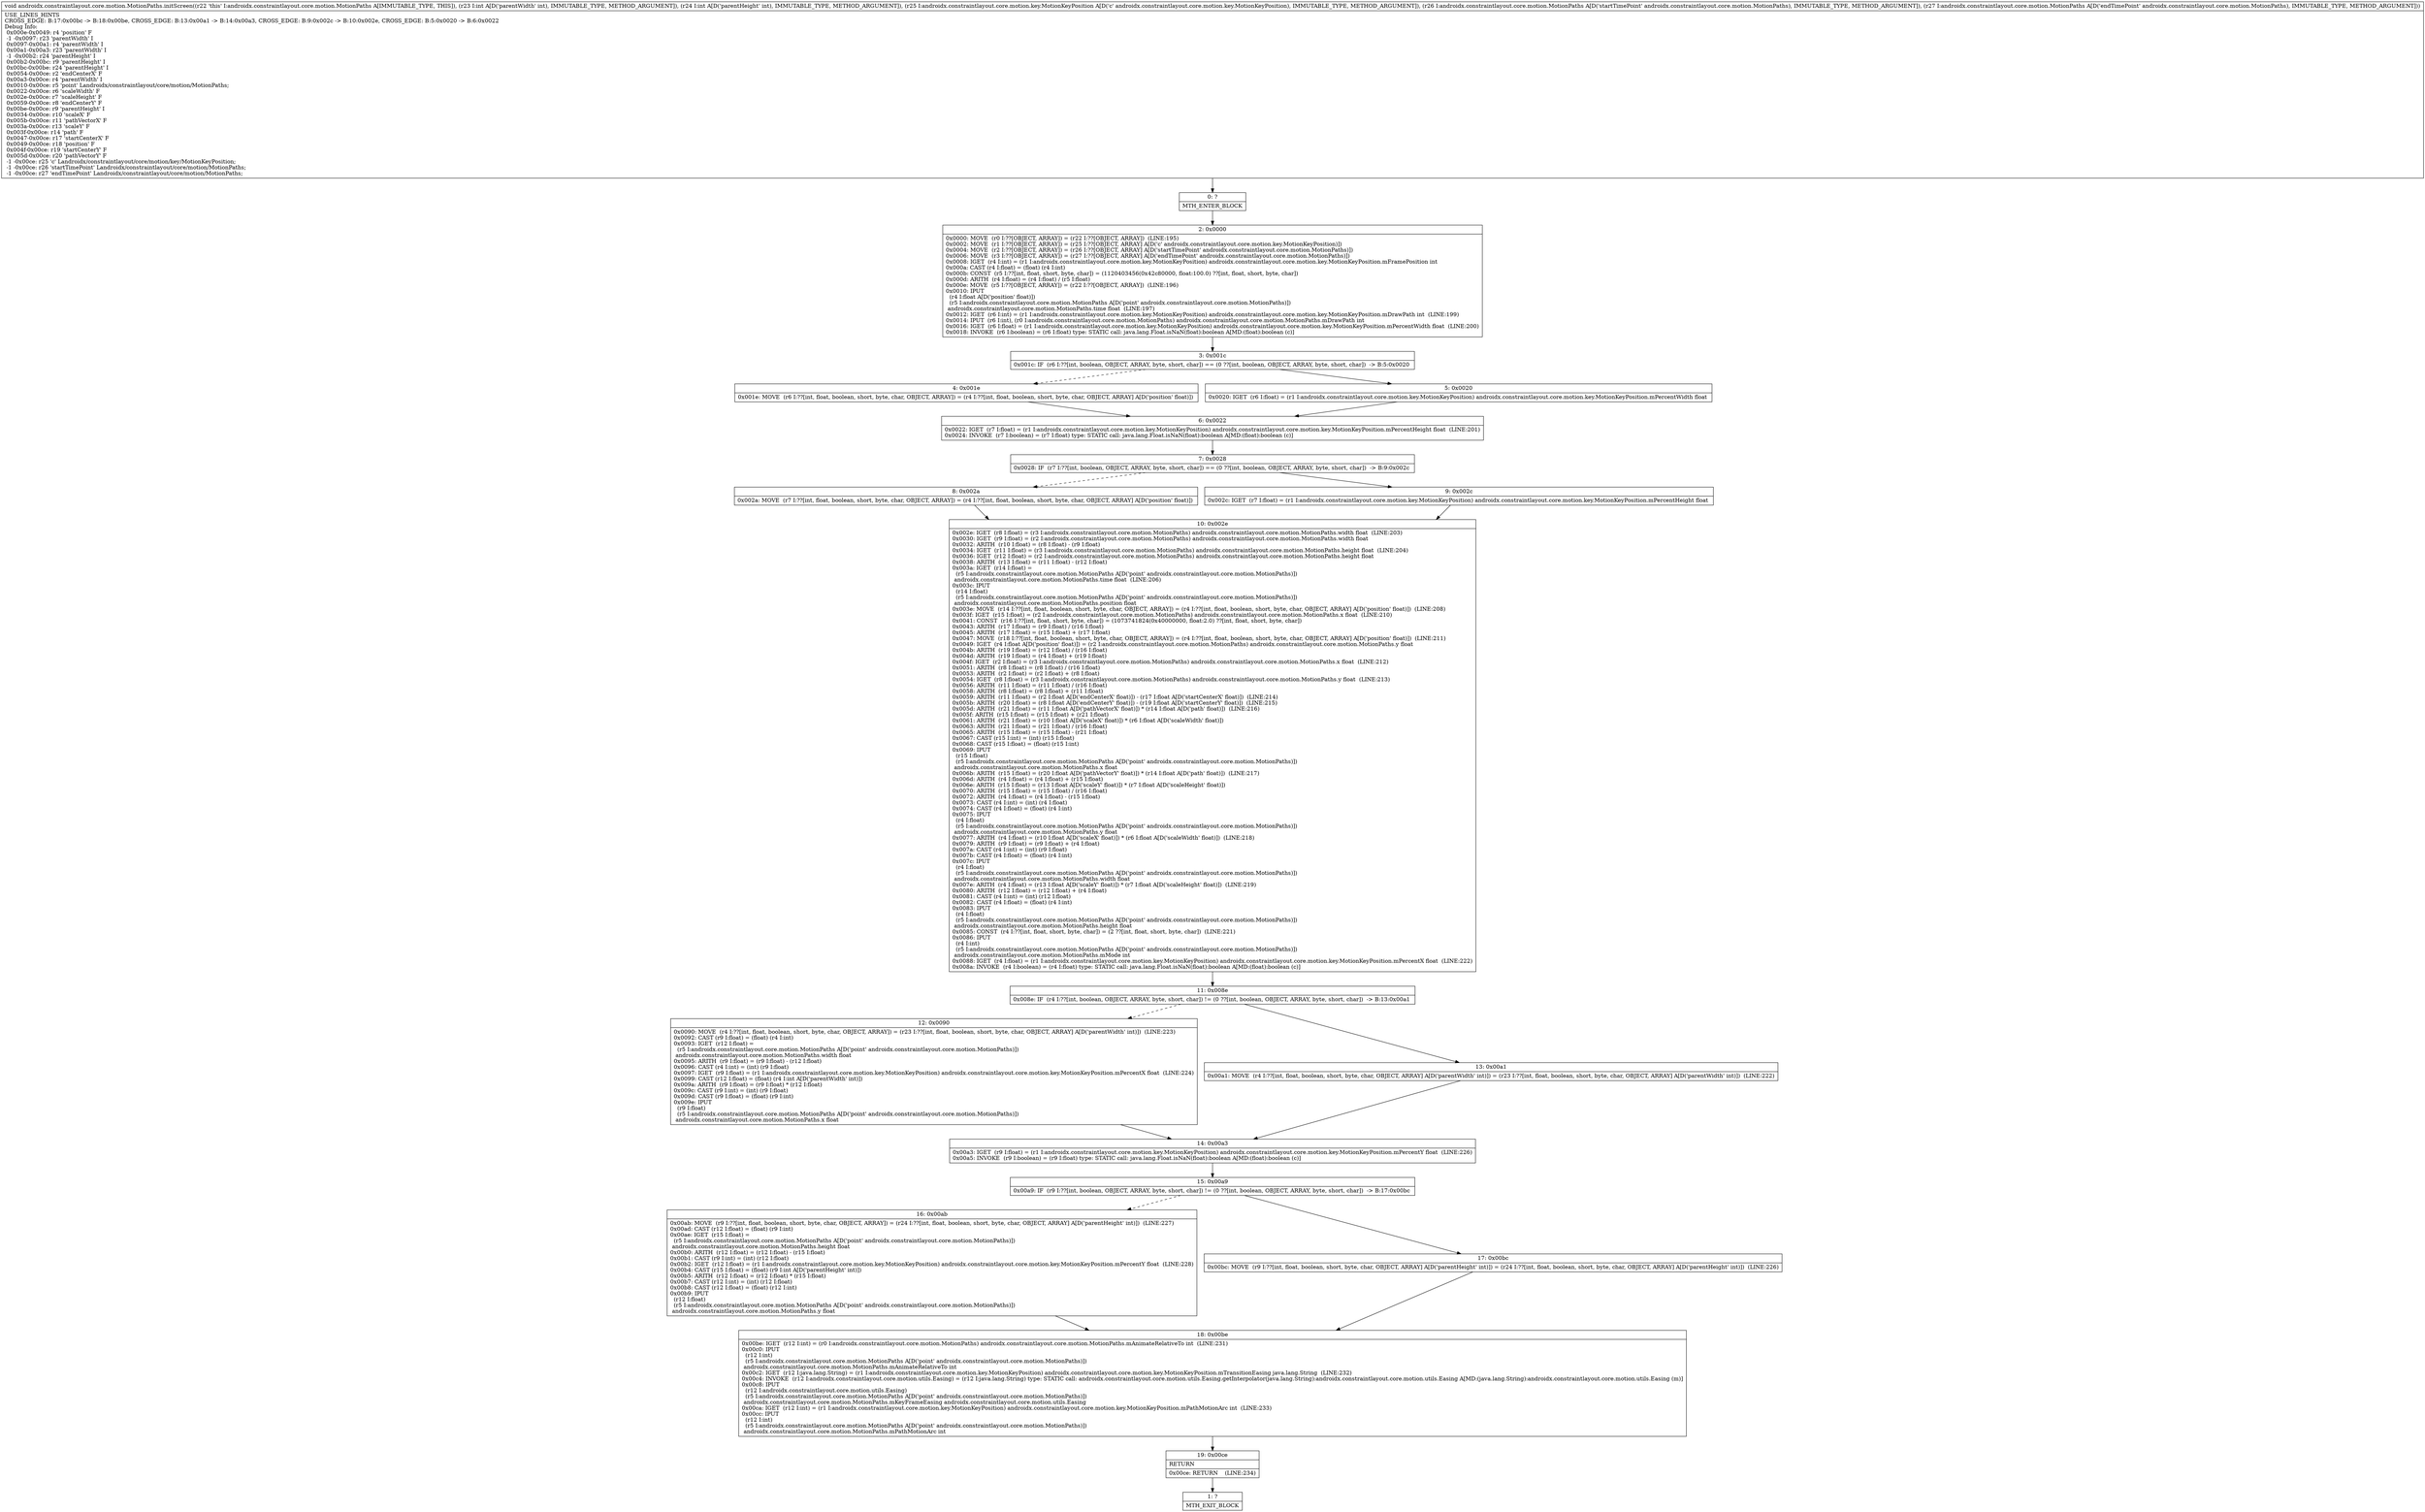 digraph "CFG forandroidx.constraintlayout.core.motion.MotionPaths.initScreen(IILandroidx\/constraintlayout\/core\/motion\/key\/MotionKeyPosition;Landroidx\/constraintlayout\/core\/motion\/MotionPaths;Landroidx\/constraintlayout\/core\/motion\/MotionPaths;)V" {
Node_0 [shape=record,label="{0\:\ ?|MTH_ENTER_BLOCK\l}"];
Node_2 [shape=record,label="{2\:\ 0x0000|0x0000: MOVE  (r0 I:??[OBJECT, ARRAY]) = (r22 I:??[OBJECT, ARRAY])  (LINE:195)\l0x0002: MOVE  (r1 I:??[OBJECT, ARRAY]) = (r25 I:??[OBJECT, ARRAY] A[D('c' androidx.constraintlayout.core.motion.key.MotionKeyPosition)]) \l0x0004: MOVE  (r2 I:??[OBJECT, ARRAY]) = (r26 I:??[OBJECT, ARRAY] A[D('startTimePoint' androidx.constraintlayout.core.motion.MotionPaths)]) \l0x0006: MOVE  (r3 I:??[OBJECT, ARRAY]) = (r27 I:??[OBJECT, ARRAY] A[D('endTimePoint' androidx.constraintlayout.core.motion.MotionPaths)]) \l0x0008: IGET  (r4 I:int) = (r1 I:androidx.constraintlayout.core.motion.key.MotionKeyPosition) androidx.constraintlayout.core.motion.key.MotionKeyPosition.mFramePosition int \l0x000a: CAST (r4 I:float) = (float) (r4 I:int) \l0x000b: CONST  (r5 I:??[int, float, short, byte, char]) = (1120403456(0x42c80000, float:100.0) ??[int, float, short, byte, char]) \l0x000d: ARITH  (r4 I:float) = (r4 I:float) \/ (r5 I:float) \l0x000e: MOVE  (r5 I:??[OBJECT, ARRAY]) = (r22 I:??[OBJECT, ARRAY])  (LINE:196)\l0x0010: IPUT  \l  (r4 I:float A[D('position' float)])\l  (r5 I:androidx.constraintlayout.core.motion.MotionPaths A[D('point' androidx.constraintlayout.core.motion.MotionPaths)])\l androidx.constraintlayout.core.motion.MotionPaths.time float  (LINE:197)\l0x0012: IGET  (r6 I:int) = (r1 I:androidx.constraintlayout.core.motion.key.MotionKeyPosition) androidx.constraintlayout.core.motion.key.MotionKeyPosition.mDrawPath int  (LINE:199)\l0x0014: IPUT  (r6 I:int), (r0 I:androidx.constraintlayout.core.motion.MotionPaths) androidx.constraintlayout.core.motion.MotionPaths.mDrawPath int \l0x0016: IGET  (r6 I:float) = (r1 I:androidx.constraintlayout.core.motion.key.MotionKeyPosition) androidx.constraintlayout.core.motion.key.MotionKeyPosition.mPercentWidth float  (LINE:200)\l0x0018: INVOKE  (r6 I:boolean) = (r6 I:float) type: STATIC call: java.lang.Float.isNaN(float):boolean A[MD:(float):boolean (c)]\l}"];
Node_3 [shape=record,label="{3\:\ 0x001c|0x001c: IF  (r6 I:??[int, boolean, OBJECT, ARRAY, byte, short, char]) == (0 ??[int, boolean, OBJECT, ARRAY, byte, short, char])  \-\> B:5:0x0020 \l}"];
Node_4 [shape=record,label="{4\:\ 0x001e|0x001e: MOVE  (r6 I:??[int, float, boolean, short, byte, char, OBJECT, ARRAY]) = (r4 I:??[int, float, boolean, short, byte, char, OBJECT, ARRAY] A[D('position' float)]) \l}"];
Node_6 [shape=record,label="{6\:\ 0x0022|0x0022: IGET  (r7 I:float) = (r1 I:androidx.constraintlayout.core.motion.key.MotionKeyPosition) androidx.constraintlayout.core.motion.key.MotionKeyPosition.mPercentHeight float  (LINE:201)\l0x0024: INVOKE  (r7 I:boolean) = (r7 I:float) type: STATIC call: java.lang.Float.isNaN(float):boolean A[MD:(float):boolean (c)]\l}"];
Node_7 [shape=record,label="{7\:\ 0x0028|0x0028: IF  (r7 I:??[int, boolean, OBJECT, ARRAY, byte, short, char]) == (0 ??[int, boolean, OBJECT, ARRAY, byte, short, char])  \-\> B:9:0x002c \l}"];
Node_8 [shape=record,label="{8\:\ 0x002a|0x002a: MOVE  (r7 I:??[int, float, boolean, short, byte, char, OBJECT, ARRAY]) = (r4 I:??[int, float, boolean, short, byte, char, OBJECT, ARRAY] A[D('position' float)]) \l}"];
Node_10 [shape=record,label="{10\:\ 0x002e|0x002e: IGET  (r8 I:float) = (r3 I:androidx.constraintlayout.core.motion.MotionPaths) androidx.constraintlayout.core.motion.MotionPaths.width float  (LINE:203)\l0x0030: IGET  (r9 I:float) = (r2 I:androidx.constraintlayout.core.motion.MotionPaths) androidx.constraintlayout.core.motion.MotionPaths.width float \l0x0032: ARITH  (r10 I:float) = (r8 I:float) \- (r9 I:float) \l0x0034: IGET  (r11 I:float) = (r3 I:androidx.constraintlayout.core.motion.MotionPaths) androidx.constraintlayout.core.motion.MotionPaths.height float  (LINE:204)\l0x0036: IGET  (r12 I:float) = (r2 I:androidx.constraintlayout.core.motion.MotionPaths) androidx.constraintlayout.core.motion.MotionPaths.height float \l0x0038: ARITH  (r13 I:float) = (r11 I:float) \- (r12 I:float) \l0x003a: IGET  (r14 I:float) = \l  (r5 I:androidx.constraintlayout.core.motion.MotionPaths A[D('point' androidx.constraintlayout.core.motion.MotionPaths)])\l androidx.constraintlayout.core.motion.MotionPaths.time float  (LINE:206)\l0x003c: IPUT  \l  (r14 I:float)\l  (r5 I:androidx.constraintlayout.core.motion.MotionPaths A[D('point' androidx.constraintlayout.core.motion.MotionPaths)])\l androidx.constraintlayout.core.motion.MotionPaths.position float \l0x003e: MOVE  (r14 I:??[int, float, boolean, short, byte, char, OBJECT, ARRAY]) = (r4 I:??[int, float, boolean, short, byte, char, OBJECT, ARRAY] A[D('position' float)])  (LINE:208)\l0x003f: IGET  (r15 I:float) = (r2 I:androidx.constraintlayout.core.motion.MotionPaths) androidx.constraintlayout.core.motion.MotionPaths.x float  (LINE:210)\l0x0041: CONST  (r16 I:??[int, float, short, byte, char]) = (1073741824(0x40000000, float:2.0) ??[int, float, short, byte, char]) \l0x0043: ARITH  (r17 I:float) = (r9 I:float) \/ (r16 I:float) \l0x0045: ARITH  (r17 I:float) = (r15 I:float) + (r17 I:float) \l0x0047: MOVE  (r18 I:??[int, float, boolean, short, byte, char, OBJECT, ARRAY]) = (r4 I:??[int, float, boolean, short, byte, char, OBJECT, ARRAY] A[D('position' float)])  (LINE:211)\l0x0049: IGET  (r4 I:float A[D('position' float)]) = (r2 I:androidx.constraintlayout.core.motion.MotionPaths) androidx.constraintlayout.core.motion.MotionPaths.y float \l0x004b: ARITH  (r19 I:float) = (r12 I:float) \/ (r16 I:float) \l0x004d: ARITH  (r19 I:float) = (r4 I:float) + (r19 I:float) \l0x004f: IGET  (r2 I:float) = (r3 I:androidx.constraintlayout.core.motion.MotionPaths) androidx.constraintlayout.core.motion.MotionPaths.x float  (LINE:212)\l0x0051: ARITH  (r8 I:float) = (r8 I:float) \/ (r16 I:float) \l0x0053: ARITH  (r2 I:float) = (r2 I:float) + (r8 I:float) \l0x0054: IGET  (r8 I:float) = (r3 I:androidx.constraintlayout.core.motion.MotionPaths) androidx.constraintlayout.core.motion.MotionPaths.y float  (LINE:213)\l0x0056: ARITH  (r11 I:float) = (r11 I:float) \/ (r16 I:float) \l0x0058: ARITH  (r8 I:float) = (r8 I:float) + (r11 I:float) \l0x0059: ARITH  (r11 I:float) = (r2 I:float A[D('endCenterX' float)]) \- (r17 I:float A[D('startCenterX' float)])  (LINE:214)\l0x005b: ARITH  (r20 I:float) = (r8 I:float A[D('endCenterY' float)]) \- (r19 I:float A[D('startCenterY' float)])  (LINE:215)\l0x005d: ARITH  (r21 I:float) = (r11 I:float A[D('pathVectorX' float)]) * (r14 I:float A[D('path' float)])  (LINE:216)\l0x005f: ARITH  (r15 I:float) = (r15 I:float) + (r21 I:float) \l0x0061: ARITH  (r21 I:float) = (r10 I:float A[D('scaleX' float)]) * (r6 I:float A[D('scaleWidth' float)]) \l0x0063: ARITH  (r21 I:float) = (r21 I:float) \/ (r16 I:float) \l0x0065: ARITH  (r15 I:float) = (r15 I:float) \- (r21 I:float) \l0x0067: CAST (r15 I:int) = (int) (r15 I:float) \l0x0068: CAST (r15 I:float) = (float) (r15 I:int) \l0x0069: IPUT  \l  (r15 I:float)\l  (r5 I:androidx.constraintlayout.core.motion.MotionPaths A[D('point' androidx.constraintlayout.core.motion.MotionPaths)])\l androidx.constraintlayout.core.motion.MotionPaths.x float \l0x006b: ARITH  (r15 I:float) = (r20 I:float A[D('pathVectorY' float)]) * (r14 I:float A[D('path' float)])  (LINE:217)\l0x006d: ARITH  (r4 I:float) = (r4 I:float) + (r15 I:float) \l0x006e: ARITH  (r15 I:float) = (r13 I:float A[D('scaleY' float)]) * (r7 I:float A[D('scaleHeight' float)]) \l0x0070: ARITH  (r15 I:float) = (r15 I:float) \/ (r16 I:float) \l0x0072: ARITH  (r4 I:float) = (r4 I:float) \- (r15 I:float) \l0x0073: CAST (r4 I:int) = (int) (r4 I:float) \l0x0074: CAST (r4 I:float) = (float) (r4 I:int) \l0x0075: IPUT  \l  (r4 I:float)\l  (r5 I:androidx.constraintlayout.core.motion.MotionPaths A[D('point' androidx.constraintlayout.core.motion.MotionPaths)])\l androidx.constraintlayout.core.motion.MotionPaths.y float \l0x0077: ARITH  (r4 I:float) = (r10 I:float A[D('scaleX' float)]) * (r6 I:float A[D('scaleWidth' float)])  (LINE:218)\l0x0079: ARITH  (r9 I:float) = (r9 I:float) + (r4 I:float) \l0x007a: CAST (r4 I:int) = (int) (r9 I:float) \l0x007b: CAST (r4 I:float) = (float) (r4 I:int) \l0x007c: IPUT  \l  (r4 I:float)\l  (r5 I:androidx.constraintlayout.core.motion.MotionPaths A[D('point' androidx.constraintlayout.core.motion.MotionPaths)])\l androidx.constraintlayout.core.motion.MotionPaths.width float \l0x007e: ARITH  (r4 I:float) = (r13 I:float A[D('scaleY' float)]) * (r7 I:float A[D('scaleHeight' float)])  (LINE:219)\l0x0080: ARITH  (r12 I:float) = (r12 I:float) + (r4 I:float) \l0x0081: CAST (r4 I:int) = (int) (r12 I:float) \l0x0082: CAST (r4 I:float) = (float) (r4 I:int) \l0x0083: IPUT  \l  (r4 I:float)\l  (r5 I:androidx.constraintlayout.core.motion.MotionPaths A[D('point' androidx.constraintlayout.core.motion.MotionPaths)])\l androidx.constraintlayout.core.motion.MotionPaths.height float \l0x0085: CONST  (r4 I:??[int, float, short, byte, char]) = (2 ??[int, float, short, byte, char])  (LINE:221)\l0x0086: IPUT  \l  (r4 I:int)\l  (r5 I:androidx.constraintlayout.core.motion.MotionPaths A[D('point' androidx.constraintlayout.core.motion.MotionPaths)])\l androidx.constraintlayout.core.motion.MotionPaths.mMode int \l0x0088: IGET  (r4 I:float) = (r1 I:androidx.constraintlayout.core.motion.key.MotionKeyPosition) androidx.constraintlayout.core.motion.key.MotionKeyPosition.mPercentX float  (LINE:222)\l0x008a: INVOKE  (r4 I:boolean) = (r4 I:float) type: STATIC call: java.lang.Float.isNaN(float):boolean A[MD:(float):boolean (c)]\l}"];
Node_11 [shape=record,label="{11\:\ 0x008e|0x008e: IF  (r4 I:??[int, boolean, OBJECT, ARRAY, byte, short, char]) != (0 ??[int, boolean, OBJECT, ARRAY, byte, short, char])  \-\> B:13:0x00a1 \l}"];
Node_12 [shape=record,label="{12\:\ 0x0090|0x0090: MOVE  (r4 I:??[int, float, boolean, short, byte, char, OBJECT, ARRAY]) = (r23 I:??[int, float, boolean, short, byte, char, OBJECT, ARRAY] A[D('parentWidth' int)])  (LINE:223)\l0x0092: CAST (r9 I:float) = (float) (r4 I:int) \l0x0093: IGET  (r12 I:float) = \l  (r5 I:androidx.constraintlayout.core.motion.MotionPaths A[D('point' androidx.constraintlayout.core.motion.MotionPaths)])\l androidx.constraintlayout.core.motion.MotionPaths.width float \l0x0095: ARITH  (r9 I:float) = (r9 I:float) \- (r12 I:float) \l0x0096: CAST (r4 I:int) = (int) (r9 I:float) \l0x0097: IGET  (r9 I:float) = (r1 I:androidx.constraintlayout.core.motion.key.MotionKeyPosition) androidx.constraintlayout.core.motion.key.MotionKeyPosition.mPercentX float  (LINE:224)\l0x0099: CAST (r12 I:float) = (float) (r4 I:int A[D('parentWidth' int)]) \l0x009a: ARITH  (r9 I:float) = (r9 I:float) * (r12 I:float) \l0x009c: CAST (r9 I:int) = (int) (r9 I:float) \l0x009d: CAST (r9 I:float) = (float) (r9 I:int) \l0x009e: IPUT  \l  (r9 I:float)\l  (r5 I:androidx.constraintlayout.core.motion.MotionPaths A[D('point' androidx.constraintlayout.core.motion.MotionPaths)])\l androidx.constraintlayout.core.motion.MotionPaths.x float \l}"];
Node_14 [shape=record,label="{14\:\ 0x00a3|0x00a3: IGET  (r9 I:float) = (r1 I:androidx.constraintlayout.core.motion.key.MotionKeyPosition) androidx.constraintlayout.core.motion.key.MotionKeyPosition.mPercentY float  (LINE:226)\l0x00a5: INVOKE  (r9 I:boolean) = (r9 I:float) type: STATIC call: java.lang.Float.isNaN(float):boolean A[MD:(float):boolean (c)]\l}"];
Node_15 [shape=record,label="{15\:\ 0x00a9|0x00a9: IF  (r9 I:??[int, boolean, OBJECT, ARRAY, byte, short, char]) != (0 ??[int, boolean, OBJECT, ARRAY, byte, short, char])  \-\> B:17:0x00bc \l}"];
Node_16 [shape=record,label="{16\:\ 0x00ab|0x00ab: MOVE  (r9 I:??[int, float, boolean, short, byte, char, OBJECT, ARRAY]) = (r24 I:??[int, float, boolean, short, byte, char, OBJECT, ARRAY] A[D('parentHeight' int)])  (LINE:227)\l0x00ad: CAST (r12 I:float) = (float) (r9 I:int) \l0x00ae: IGET  (r15 I:float) = \l  (r5 I:androidx.constraintlayout.core.motion.MotionPaths A[D('point' androidx.constraintlayout.core.motion.MotionPaths)])\l androidx.constraintlayout.core.motion.MotionPaths.height float \l0x00b0: ARITH  (r12 I:float) = (r12 I:float) \- (r15 I:float) \l0x00b1: CAST (r9 I:int) = (int) (r12 I:float) \l0x00b2: IGET  (r12 I:float) = (r1 I:androidx.constraintlayout.core.motion.key.MotionKeyPosition) androidx.constraintlayout.core.motion.key.MotionKeyPosition.mPercentY float  (LINE:228)\l0x00b4: CAST (r15 I:float) = (float) (r9 I:int A[D('parentHeight' int)]) \l0x00b5: ARITH  (r12 I:float) = (r12 I:float) * (r15 I:float) \l0x00b7: CAST (r12 I:int) = (int) (r12 I:float) \l0x00b8: CAST (r12 I:float) = (float) (r12 I:int) \l0x00b9: IPUT  \l  (r12 I:float)\l  (r5 I:androidx.constraintlayout.core.motion.MotionPaths A[D('point' androidx.constraintlayout.core.motion.MotionPaths)])\l androidx.constraintlayout.core.motion.MotionPaths.y float \l}"];
Node_18 [shape=record,label="{18\:\ 0x00be|0x00be: IGET  (r12 I:int) = (r0 I:androidx.constraintlayout.core.motion.MotionPaths) androidx.constraintlayout.core.motion.MotionPaths.mAnimateRelativeTo int  (LINE:231)\l0x00c0: IPUT  \l  (r12 I:int)\l  (r5 I:androidx.constraintlayout.core.motion.MotionPaths A[D('point' androidx.constraintlayout.core.motion.MotionPaths)])\l androidx.constraintlayout.core.motion.MotionPaths.mAnimateRelativeTo int \l0x00c2: IGET  (r12 I:java.lang.String) = (r1 I:androidx.constraintlayout.core.motion.key.MotionKeyPosition) androidx.constraintlayout.core.motion.key.MotionKeyPosition.mTransitionEasing java.lang.String  (LINE:232)\l0x00c4: INVOKE  (r12 I:androidx.constraintlayout.core.motion.utils.Easing) = (r12 I:java.lang.String) type: STATIC call: androidx.constraintlayout.core.motion.utils.Easing.getInterpolator(java.lang.String):androidx.constraintlayout.core.motion.utils.Easing A[MD:(java.lang.String):androidx.constraintlayout.core.motion.utils.Easing (m)]\l0x00c8: IPUT  \l  (r12 I:androidx.constraintlayout.core.motion.utils.Easing)\l  (r5 I:androidx.constraintlayout.core.motion.MotionPaths A[D('point' androidx.constraintlayout.core.motion.MotionPaths)])\l androidx.constraintlayout.core.motion.MotionPaths.mKeyFrameEasing androidx.constraintlayout.core.motion.utils.Easing \l0x00ca: IGET  (r12 I:int) = (r1 I:androidx.constraintlayout.core.motion.key.MotionKeyPosition) androidx.constraintlayout.core.motion.key.MotionKeyPosition.mPathMotionArc int  (LINE:233)\l0x00cc: IPUT  \l  (r12 I:int)\l  (r5 I:androidx.constraintlayout.core.motion.MotionPaths A[D('point' androidx.constraintlayout.core.motion.MotionPaths)])\l androidx.constraintlayout.core.motion.MotionPaths.mPathMotionArc int \l}"];
Node_19 [shape=record,label="{19\:\ 0x00ce|RETURN\l|0x00ce: RETURN    (LINE:234)\l}"];
Node_1 [shape=record,label="{1\:\ ?|MTH_EXIT_BLOCK\l}"];
Node_17 [shape=record,label="{17\:\ 0x00bc|0x00bc: MOVE  (r9 I:??[int, float, boolean, short, byte, char, OBJECT, ARRAY] A[D('parentHeight' int)]) = (r24 I:??[int, float, boolean, short, byte, char, OBJECT, ARRAY] A[D('parentHeight' int)])  (LINE:226)\l}"];
Node_13 [shape=record,label="{13\:\ 0x00a1|0x00a1: MOVE  (r4 I:??[int, float, boolean, short, byte, char, OBJECT, ARRAY] A[D('parentWidth' int)]) = (r23 I:??[int, float, boolean, short, byte, char, OBJECT, ARRAY] A[D('parentWidth' int)])  (LINE:222)\l}"];
Node_9 [shape=record,label="{9\:\ 0x002c|0x002c: IGET  (r7 I:float) = (r1 I:androidx.constraintlayout.core.motion.key.MotionKeyPosition) androidx.constraintlayout.core.motion.key.MotionKeyPosition.mPercentHeight float \l}"];
Node_5 [shape=record,label="{5\:\ 0x0020|0x0020: IGET  (r6 I:float) = (r1 I:androidx.constraintlayout.core.motion.key.MotionKeyPosition) androidx.constraintlayout.core.motion.key.MotionKeyPosition.mPercentWidth float \l}"];
MethodNode[shape=record,label="{void androidx.constraintlayout.core.motion.MotionPaths.initScreen((r22 'this' I:androidx.constraintlayout.core.motion.MotionPaths A[IMMUTABLE_TYPE, THIS]), (r23 I:int A[D('parentWidth' int), IMMUTABLE_TYPE, METHOD_ARGUMENT]), (r24 I:int A[D('parentHeight' int), IMMUTABLE_TYPE, METHOD_ARGUMENT]), (r25 I:androidx.constraintlayout.core.motion.key.MotionKeyPosition A[D('c' androidx.constraintlayout.core.motion.key.MotionKeyPosition), IMMUTABLE_TYPE, METHOD_ARGUMENT]), (r26 I:androidx.constraintlayout.core.motion.MotionPaths A[D('startTimePoint' androidx.constraintlayout.core.motion.MotionPaths), IMMUTABLE_TYPE, METHOD_ARGUMENT]), (r27 I:androidx.constraintlayout.core.motion.MotionPaths A[D('endTimePoint' androidx.constraintlayout.core.motion.MotionPaths), IMMUTABLE_TYPE, METHOD_ARGUMENT]))  | USE_LINES_HINTS\lCROSS_EDGE: B:17:0x00bc \-\> B:18:0x00be, CROSS_EDGE: B:13:0x00a1 \-\> B:14:0x00a3, CROSS_EDGE: B:9:0x002c \-\> B:10:0x002e, CROSS_EDGE: B:5:0x0020 \-\> B:6:0x0022\lDebug Info:\l  0x000e\-0x0049: r4 'position' F\l  \-1 \-0x0097: r23 'parentWidth' I\l  0x0097\-0x00a1: r4 'parentWidth' I\l  0x00a1\-0x00a3: r23 'parentWidth' I\l  \-1 \-0x00b2: r24 'parentHeight' I\l  0x00b2\-0x00bc: r9 'parentHeight' I\l  0x00bc\-0x00be: r24 'parentHeight' I\l  0x0054\-0x00ce: r2 'endCenterX' F\l  0x00a3\-0x00ce: r4 'parentWidth' I\l  0x0010\-0x00ce: r5 'point' Landroidx\/constraintlayout\/core\/motion\/MotionPaths;\l  0x0022\-0x00ce: r6 'scaleWidth' F\l  0x002e\-0x00ce: r7 'scaleHeight' F\l  0x0059\-0x00ce: r8 'endCenterY' F\l  0x00be\-0x00ce: r9 'parentHeight' I\l  0x0034\-0x00ce: r10 'scaleX' F\l  0x005b\-0x00ce: r11 'pathVectorX' F\l  0x003a\-0x00ce: r13 'scaleY' F\l  0x003f\-0x00ce: r14 'path' F\l  0x0047\-0x00ce: r17 'startCenterX' F\l  0x0049\-0x00ce: r18 'position' F\l  0x004f\-0x00ce: r19 'startCenterY' F\l  0x005d\-0x00ce: r20 'pathVectorY' F\l  \-1 \-0x00ce: r25 'c' Landroidx\/constraintlayout\/core\/motion\/key\/MotionKeyPosition;\l  \-1 \-0x00ce: r26 'startTimePoint' Landroidx\/constraintlayout\/core\/motion\/MotionPaths;\l  \-1 \-0x00ce: r27 'endTimePoint' Landroidx\/constraintlayout\/core\/motion\/MotionPaths;\l}"];
MethodNode -> Node_0;Node_0 -> Node_2;
Node_2 -> Node_3;
Node_3 -> Node_4[style=dashed];
Node_3 -> Node_5;
Node_4 -> Node_6;
Node_6 -> Node_7;
Node_7 -> Node_8[style=dashed];
Node_7 -> Node_9;
Node_8 -> Node_10;
Node_10 -> Node_11;
Node_11 -> Node_12[style=dashed];
Node_11 -> Node_13;
Node_12 -> Node_14;
Node_14 -> Node_15;
Node_15 -> Node_16[style=dashed];
Node_15 -> Node_17;
Node_16 -> Node_18;
Node_18 -> Node_19;
Node_19 -> Node_1;
Node_17 -> Node_18;
Node_13 -> Node_14;
Node_9 -> Node_10;
Node_5 -> Node_6;
}

